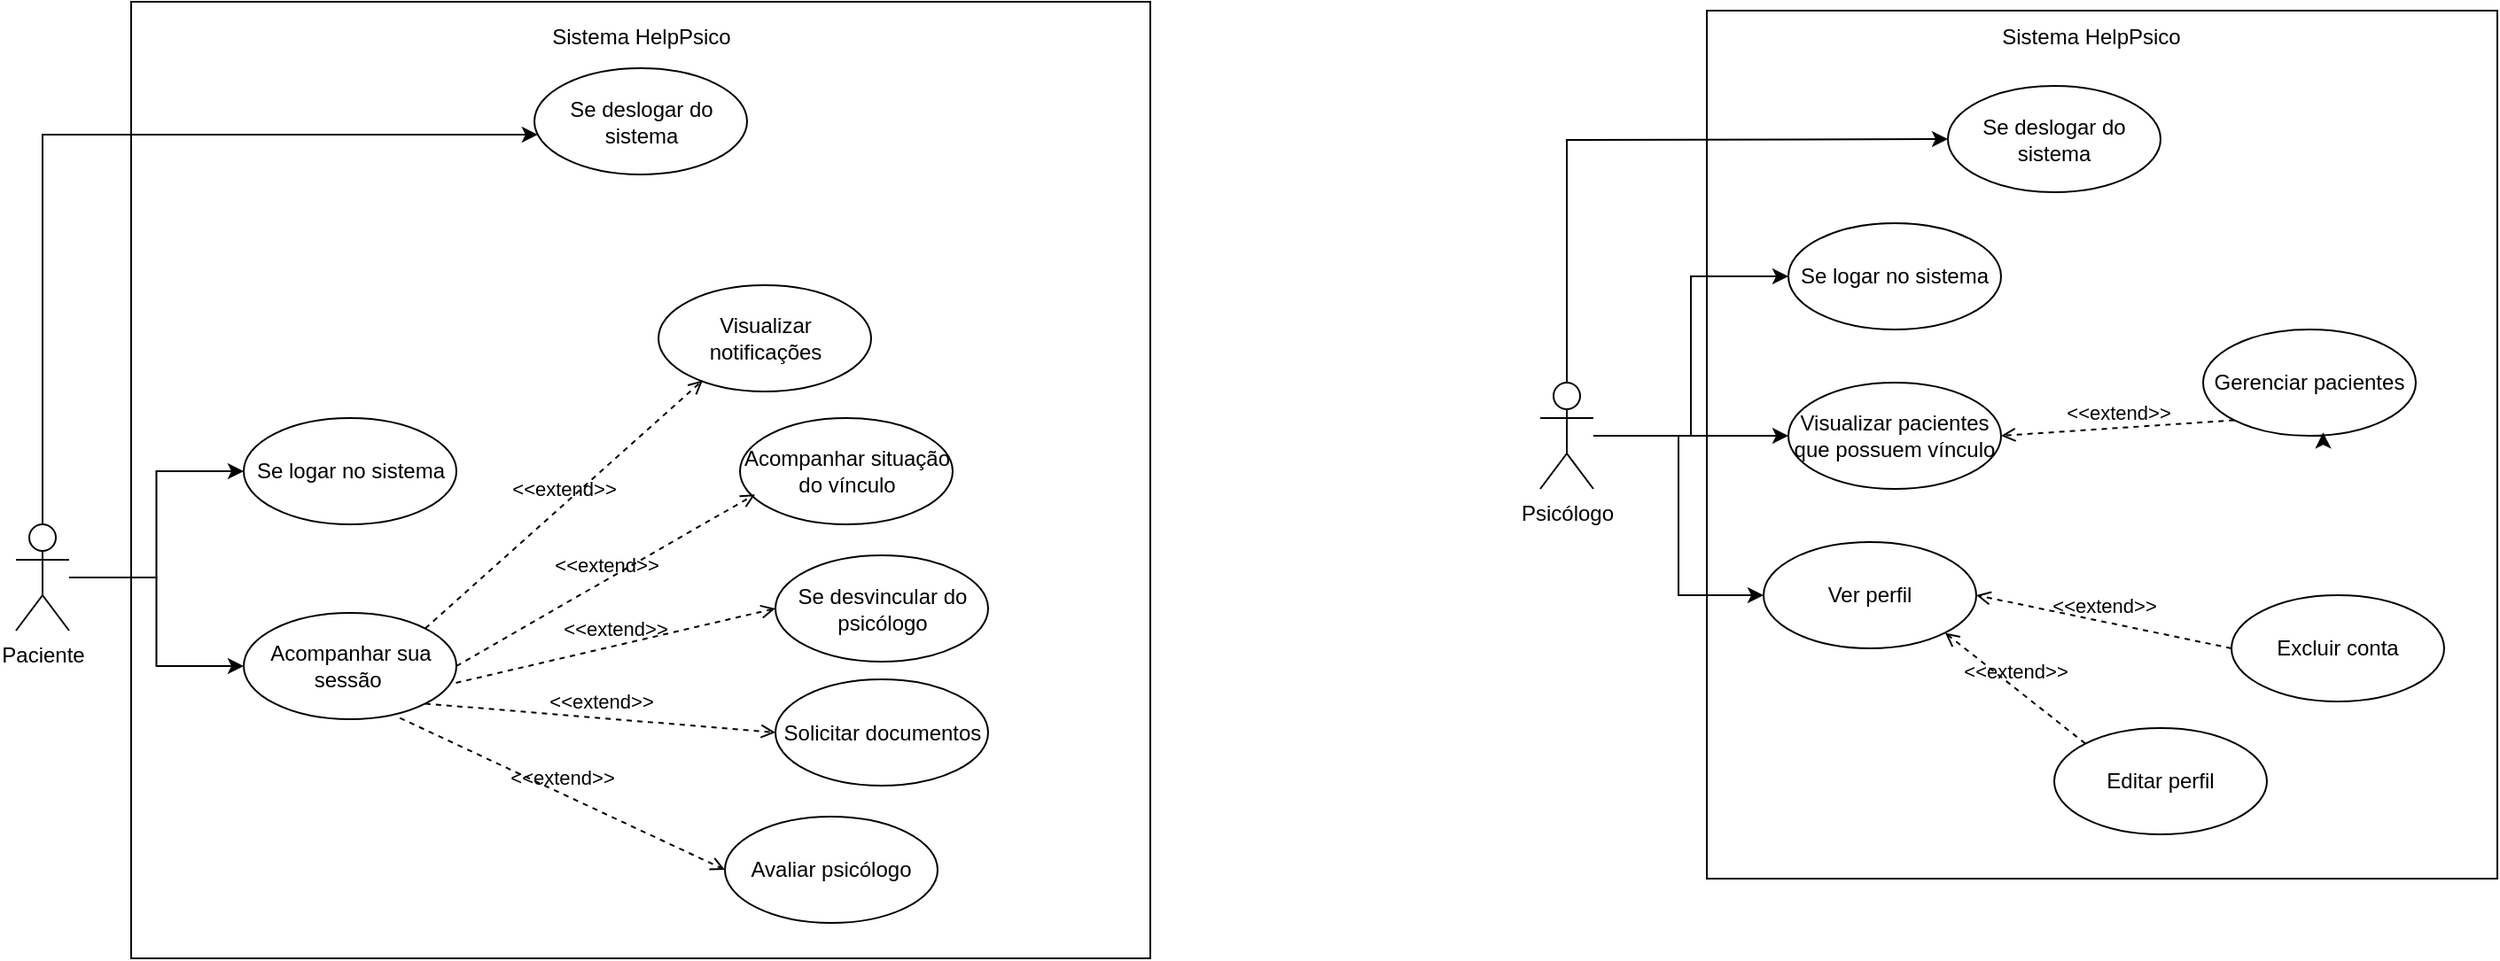 <mxfile version="26.0.16">
  <diagram name="Página-1" id="QBLSmcQLm4kzrNoQEjrX">
    <mxGraphModel dx="1120" dy="532" grid="1" gridSize="10" guides="1" tooltips="1" connect="1" arrows="1" fold="1" page="1" pageScale="1" pageWidth="827" pageHeight="1169" math="0" shadow="0">
      <root>
        <mxCell id="0" />
        <mxCell id="1" parent="0" />
        <mxCell id="ywdPWlTBc8RAjWMrtMLr-1" value="" style="rounded=0;whiteSpace=wrap;html=1;" vertex="1" parent="1">
          <mxGeometry x="165" y="1030" width="575" height="540" as="geometry" />
        </mxCell>
        <mxCell id="ywdPWlTBc8RAjWMrtMLr-2" style="edgeStyle=orthogonalEdgeStyle;rounded=0;orthogonalLoop=1;jettySize=auto;html=1;entryX=0;entryY=0.5;entryDx=0;entryDy=0;" edge="1" parent="1" source="ywdPWlTBc8RAjWMrtMLr-5" target="ywdPWlTBc8RAjWMrtMLr-6">
          <mxGeometry relative="1" as="geometry" />
        </mxCell>
        <mxCell id="ywdPWlTBc8RAjWMrtMLr-3" style="edgeStyle=orthogonalEdgeStyle;rounded=0;orthogonalLoop=1;jettySize=auto;html=1;entryX=0;entryY=0.5;entryDx=0;entryDy=0;" edge="1" parent="1" source="ywdPWlTBc8RAjWMrtMLr-5" target="ywdPWlTBc8RAjWMrtMLr-8">
          <mxGeometry relative="1" as="geometry" />
        </mxCell>
        <mxCell id="ywdPWlTBc8RAjWMrtMLr-4" style="edgeStyle=orthogonalEdgeStyle;rounded=0;orthogonalLoop=1;jettySize=auto;html=1;exitX=0.5;exitY=0;exitDx=0;exitDy=0;exitPerimeter=0;" edge="1" parent="1" source="ywdPWlTBc8RAjWMrtMLr-5" target="ywdPWlTBc8RAjWMrtMLr-15">
          <mxGeometry relative="1" as="geometry">
            <Array as="points">
              <mxPoint x="115" y="1105" />
            </Array>
          </mxGeometry>
        </mxCell>
        <mxCell id="ywdPWlTBc8RAjWMrtMLr-5" value="Paciente" style="shape=umlActor;verticalLabelPosition=bottom;verticalAlign=top;html=1;outlineConnect=0;" vertex="1" parent="1">
          <mxGeometry x="100" y="1325" width="30" height="60" as="geometry" />
        </mxCell>
        <mxCell id="ywdPWlTBc8RAjWMrtMLr-6" value="Se logar no sistema" style="ellipse;whiteSpace=wrap;html=1;" vertex="1" parent="1">
          <mxGeometry x="228.5" y="1265" width="120" height="60" as="geometry" />
        </mxCell>
        <mxCell id="ywdPWlTBc8RAjWMrtMLr-7" value="Sistema HelpPsico" style="text;html=1;align=center;verticalAlign=middle;whiteSpace=wrap;rounded=0;" vertex="1" parent="1">
          <mxGeometry x="395.5" y="1035" width="114" height="30" as="geometry" />
        </mxCell>
        <mxCell id="ywdPWlTBc8RAjWMrtMLr-8" value="Acompanhar sua sessão&amp;nbsp;" style="ellipse;whiteSpace=wrap;html=1;" vertex="1" parent="1">
          <mxGeometry x="228.5" y="1375" width="120" height="60" as="geometry" />
        </mxCell>
        <mxCell id="ywdPWlTBc8RAjWMrtMLr-9" value="Visualizar notificações" style="ellipse;whiteSpace=wrap;html=1;" vertex="1" parent="1">
          <mxGeometry x="462.5" y="1190" width="120" height="60" as="geometry" />
        </mxCell>
        <mxCell id="ywdPWlTBc8RAjWMrtMLr-10" value="Acompanhar situação do vínculo" style="ellipse;whiteSpace=wrap;html=1;" vertex="1" parent="1">
          <mxGeometry x="508.5" y="1265" width="120" height="60" as="geometry" />
        </mxCell>
        <mxCell id="ywdPWlTBc8RAjWMrtMLr-11" value="&amp;lt;&amp;lt;extend&amp;gt;&amp;gt;" style="html=1;verticalAlign=bottom;labelBackgroundColor=none;endArrow=open;endFill=0;dashed=1;rounded=0;exitX=1;exitY=0;exitDx=0;exitDy=0;entryX=0.208;entryY=0.895;entryDx=0;entryDy=0;entryPerimeter=0;" edge="1" parent="1" source="ywdPWlTBc8RAjWMrtMLr-8" target="ywdPWlTBc8RAjWMrtMLr-9">
          <mxGeometry width="160" relative="1" as="geometry">
            <mxPoint x="300" y="1385" as="sourcePoint" />
            <mxPoint x="460" y="1385" as="targetPoint" />
          </mxGeometry>
        </mxCell>
        <mxCell id="ywdPWlTBc8RAjWMrtMLr-12" value="&amp;lt;&amp;lt;extend&amp;gt;&amp;gt;" style="html=1;verticalAlign=bottom;labelBackgroundColor=none;endArrow=open;endFill=0;dashed=1;rounded=0;exitX=1;exitY=0.5;exitDx=0;exitDy=0;entryX=0.071;entryY=0.718;entryDx=0;entryDy=0;entryPerimeter=0;" edge="1" parent="1" source="ywdPWlTBc8RAjWMrtMLr-8" target="ywdPWlTBc8RAjWMrtMLr-10">
          <mxGeometry width="160" relative="1" as="geometry">
            <mxPoint x="370" y="1355" as="sourcePoint" />
            <mxPoint x="540" y="1305" as="targetPoint" />
          </mxGeometry>
        </mxCell>
        <mxCell id="ywdPWlTBc8RAjWMrtMLr-13" value="Se desvincular do psicólogo" style="ellipse;whiteSpace=wrap;html=1;" vertex="1" parent="1">
          <mxGeometry x="528.5" y="1342.5" width="120" height="60" as="geometry" />
        </mxCell>
        <mxCell id="ywdPWlTBc8RAjWMrtMLr-14" value="&amp;lt;&amp;lt;extend&amp;gt;&amp;gt;" style="html=1;verticalAlign=bottom;labelBackgroundColor=none;endArrow=open;endFill=0;dashed=1;rounded=0;exitX=0.998;exitY=0.658;exitDx=0;exitDy=0;entryX=0;entryY=0.5;entryDx=0;entryDy=0;exitPerimeter=0;" edge="1" parent="1" source="ywdPWlTBc8RAjWMrtMLr-8" target="ywdPWlTBc8RAjWMrtMLr-13">
          <mxGeometry width="160" relative="1" as="geometry">
            <mxPoint x="370" y="1415" as="sourcePoint" />
            <mxPoint x="512" y="1335" as="targetPoint" />
          </mxGeometry>
        </mxCell>
        <mxCell id="ywdPWlTBc8RAjWMrtMLr-15" value="Se deslogar do sistema" style="ellipse;whiteSpace=wrap;html=1;" vertex="1" parent="1">
          <mxGeometry x="392.5" y="1067.5" width="120" height="60" as="geometry" />
        </mxCell>
        <mxCell id="ywdPWlTBc8RAjWMrtMLr-16" value="Solicitar documentos" style="ellipse;whiteSpace=wrap;html=1;" vertex="1" parent="1">
          <mxGeometry x="528.5" y="1412.5" width="120" height="60" as="geometry" />
        </mxCell>
        <mxCell id="ywdPWlTBc8RAjWMrtMLr-17" value="&amp;lt;&amp;lt;extend&amp;gt;&amp;gt;" style="html=1;verticalAlign=bottom;labelBackgroundColor=none;endArrow=open;endFill=0;dashed=1;rounded=0;exitX=1;exitY=1;exitDx=0;exitDy=0;entryX=0;entryY=0.5;entryDx=0;entryDy=0;" edge="1" parent="1" source="ywdPWlTBc8RAjWMrtMLr-8" target="ywdPWlTBc8RAjWMrtMLr-16">
          <mxGeometry width="160" relative="1" as="geometry">
            <mxPoint x="364" y="1411" as="sourcePoint" />
            <mxPoint x="550" y="1365" as="targetPoint" />
          </mxGeometry>
        </mxCell>
        <mxCell id="ywdPWlTBc8RAjWMrtMLr-18" value="Avaliar psicólogo" style="ellipse;whiteSpace=wrap;html=1;" vertex="1" parent="1">
          <mxGeometry x="500" y="1490" width="120" height="60" as="geometry" />
        </mxCell>
        <mxCell id="ywdPWlTBc8RAjWMrtMLr-19" value="&amp;lt;&amp;lt;extend&amp;gt;&amp;gt;" style="html=1;verticalAlign=bottom;labelBackgroundColor=none;endArrow=open;endFill=0;dashed=1;rounded=0;exitX=0.734;exitY=0.988;exitDx=0;exitDy=0;entryX=0;entryY=0.5;entryDx=0;entryDy=0;exitPerimeter=0;" edge="1" parent="1" source="ywdPWlTBc8RAjWMrtMLr-8" target="ywdPWlTBc8RAjWMrtMLr-18">
          <mxGeometry width="160" relative="1" as="geometry">
            <mxPoint x="341" y="1436" as="sourcePoint" />
            <mxPoint x="539" y="1453" as="targetPoint" />
          </mxGeometry>
        </mxCell>
        <mxCell id="ywdPWlTBc8RAjWMrtMLr-20" value="" style="rounded=0;whiteSpace=wrap;html=1;" vertex="1" parent="1">
          <mxGeometry x="1054" y="1035" width="446" height="490" as="geometry" />
        </mxCell>
        <mxCell id="ywdPWlTBc8RAjWMrtMLr-21" style="edgeStyle=orthogonalEdgeStyle;rounded=0;orthogonalLoop=1;jettySize=auto;html=1;entryX=0;entryY=0.5;entryDx=0;entryDy=0;" edge="1" parent="1" source="ywdPWlTBc8RAjWMrtMLr-25" target="ywdPWlTBc8RAjWMrtMLr-27">
          <mxGeometry relative="1" as="geometry" />
        </mxCell>
        <mxCell id="ywdPWlTBc8RAjWMrtMLr-22" style="edgeStyle=orthogonalEdgeStyle;rounded=0;orthogonalLoop=1;jettySize=auto;html=1;entryX=0;entryY=0.5;entryDx=0;entryDy=0;exitX=0.5;exitY=0;exitDx=0;exitDy=0;exitPerimeter=0;" edge="1" parent="1" source="ywdPWlTBc8RAjWMrtMLr-25" target="ywdPWlTBc8RAjWMrtMLr-28">
          <mxGeometry relative="1" as="geometry">
            <Array as="points">
              <mxPoint x="975" y="1108" />
              <mxPoint x="980" y="1108" />
            </Array>
          </mxGeometry>
        </mxCell>
        <mxCell id="ywdPWlTBc8RAjWMrtMLr-23" style="edgeStyle=orthogonalEdgeStyle;rounded=0;orthogonalLoop=1;jettySize=auto;html=1;entryX=0;entryY=0.5;entryDx=0;entryDy=0;" edge="1" parent="1" source="ywdPWlTBc8RAjWMrtMLr-25" target="ywdPWlTBc8RAjWMrtMLr-29">
          <mxGeometry relative="1" as="geometry" />
        </mxCell>
        <mxCell id="ywdPWlTBc8RAjWMrtMLr-24" style="edgeStyle=orthogonalEdgeStyle;rounded=0;orthogonalLoop=1;jettySize=auto;html=1;entryX=0;entryY=0.5;entryDx=0;entryDy=0;" edge="1" parent="1" source="ywdPWlTBc8RAjWMrtMLr-25" target="ywdPWlTBc8RAjWMrtMLr-32">
          <mxGeometry relative="1" as="geometry" />
        </mxCell>
        <mxCell id="ywdPWlTBc8RAjWMrtMLr-25" value="Psicólogo" style="shape=umlActor;verticalLabelPosition=bottom;verticalAlign=top;html=1;outlineConnect=0;" vertex="1" parent="1">
          <mxGeometry x="960" y="1245" width="30" height="60" as="geometry" />
        </mxCell>
        <mxCell id="ywdPWlTBc8RAjWMrtMLr-26" value="Sistema HelpPsico" style="text;html=1;align=center;verticalAlign=middle;whiteSpace=wrap;rounded=0;" vertex="1" parent="1">
          <mxGeometry x="1216" y="1035" width="110" height="30" as="geometry" />
        </mxCell>
        <mxCell id="ywdPWlTBc8RAjWMrtMLr-27" value="Se logar no sistema" style="ellipse;whiteSpace=wrap;html=1;" vertex="1" parent="1">
          <mxGeometry x="1100" y="1155" width="120" height="60" as="geometry" />
        </mxCell>
        <mxCell id="ywdPWlTBc8RAjWMrtMLr-28" value="Se deslogar do sistema" style="ellipse;whiteSpace=wrap;html=1;" vertex="1" parent="1">
          <mxGeometry x="1190" y="1077.5" width="120" height="60" as="geometry" />
        </mxCell>
        <mxCell id="ywdPWlTBc8RAjWMrtMLr-29" value="Visualizar pacientes que possuem vínculo" style="ellipse;whiteSpace=wrap;html=1;" vertex="1" parent="1">
          <mxGeometry x="1100" y="1245" width="120" height="60" as="geometry" />
        </mxCell>
        <mxCell id="ywdPWlTBc8RAjWMrtMLr-30" value="Gerenciar pacientes" style="ellipse;whiteSpace=wrap;html=1;" vertex="1" parent="1">
          <mxGeometry x="1334" y="1215" width="120" height="60" as="geometry" />
        </mxCell>
        <mxCell id="ywdPWlTBc8RAjWMrtMLr-31" value="&amp;lt;&amp;lt;extend&amp;gt;&amp;gt;" style="html=1;verticalAlign=bottom;labelBackgroundColor=none;endArrow=open;endFill=0;dashed=1;rounded=0;entryX=1;entryY=0.5;entryDx=0;entryDy=0;exitX=0;exitY=1;exitDx=0;exitDy=0;" edge="1" parent="1" source="ywdPWlTBc8RAjWMrtMLr-30" target="ywdPWlTBc8RAjWMrtMLr-29">
          <mxGeometry width="160" relative="1" as="geometry">
            <mxPoint x="1080" y="1305" as="sourcePoint" />
            <mxPoint x="1240" y="1305" as="targetPoint" />
          </mxGeometry>
        </mxCell>
        <mxCell id="ywdPWlTBc8RAjWMrtMLr-32" value="Ver perfil" style="ellipse;whiteSpace=wrap;html=1;" vertex="1" parent="1">
          <mxGeometry x="1086" y="1335" width="120" height="60" as="geometry" />
        </mxCell>
        <mxCell id="ywdPWlTBc8RAjWMrtMLr-33" value="Editar perfil" style="ellipse;whiteSpace=wrap;html=1;" vertex="1" parent="1">
          <mxGeometry x="1250" y="1440" width="120" height="60" as="geometry" />
        </mxCell>
        <mxCell id="ywdPWlTBc8RAjWMrtMLr-34" value="Excluir conta" style="ellipse;whiteSpace=wrap;html=1;" vertex="1" parent="1">
          <mxGeometry x="1350" y="1365" width="120" height="60" as="geometry" />
        </mxCell>
        <mxCell id="ywdPWlTBc8RAjWMrtMLr-35" value="&amp;lt;&amp;lt;extend&amp;gt;&amp;gt;" style="html=1;verticalAlign=bottom;labelBackgroundColor=none;endArrow=open;endFill=0;dashed=1;rounded=0;exitX=0;exitY=0.5;exitDx=0;exitDy=0;entryX=1;entryY=0.5;entryDx=0;entryDy=0;" edge="1" parent="1" source="ywdPWlTBc8RAjWMrtMLr-34" target="ywdPWlTBc8RAjWMrtMLr-32">
          <mxGeometry width="160" relative="1" as="geometry">
            <mxPoint x="1181.5" y="1602.5" as="sourcePoint" />
            <mxPoint x="1560" y="1495" as="targetPoint" />
          </mxGeometry>
        </mxCell>
        <mxCell id="ywdPWlTBc8RAjWMrtMLr-36" value="&amp;lt;&amp;lt;extend&amp;gt;&amp;gt;" style="html=1;verticalAlign=bottom;labelBackgroundColor=none;endArrow=open;endFill=0;dashed=1;rounded=0;exitX=0;exitY=0;exitDx=0;exitDy=0;entryX=1;entryY=1;entryDx=0;entryDy=0;" edge="1" parent="1" source="ywdPWlTBc8RAjWMrtMLr-33" target="ywdPWlTBc8RAjWMrtMLr-32">
          <mxGeometry width="160" relative="1" as="geometry">
            <mxPoint x="1235.5" y="1487.5" as="sourcePoint" />
            <mxPoint x="930" y="1635" as="targetPoint" />
          </mxGeometry>
        </mxCell>
        <mxCell id="ywdPWlTBc8RAjWMrtMLr-37" style="edgeStyle=orthogonalEdgeStyle;rounded=0;orthogonalLoop=1;jettySize=auto;html=1;exitX=0.5;exitY=1;exitDx=0;exitDy=0;entryX=0.564;entryY=0.969;entryDx=0;entryDy=0;entryPerimeter=0;" edge="1" parent="1" source="ywdPWlTBc8RAjWMrtMLr-30" target="ywdPWlTBc8RAjWMrtMLr-30">
          <mxGeometry relative="1" as="geometry" />
        </mxCell>
      </root>
    </mxGraphModel>
  </diagram>
</mxfile>
